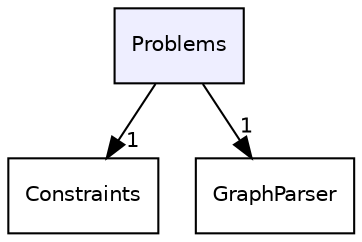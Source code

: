 digraph "Problems" {
  compound=true
  node [ fontsize="10", fontname="Helvetica"];
  edge [ labelfontsize="10", labelfontname="Helvetica"];
  dir_9568da6f45be3ef680f9a4c839aac725 [shape=box, label="Problems", style="filled", fillcolor="#eeeeff", pencolor="black", URL="dir_9568da6f45be3ef680f9a4c839aac725.html"];
  dir_0a4f1ba803caf780c2827f229c89a1b5 [shape=box label="Constraints" URL="dir_0a4f1ba803caf780c2827f229c89a1b5.html"];
  dir_b46252c81027d4122fff056403e62783 [shape=box label="GraphParser" URL="dir_b46252c81027d4122fff056403e62783.html"];
  dir_9568da6f45be3ef680f9a4c839aac725->dir_0a4f1ba803caf780c2827f229c89a1b5 [headlabel="1", labeldistance=1.5 headhref="dir_000004_000001.html"];
  dir_9568da6f45be3ef680f9a4c839aac725->dir_b46252c81027d4122fff056403e62783 [headlabel="1", labeldistance=1.5 headhref="dir_000004_000002.html"];
}
